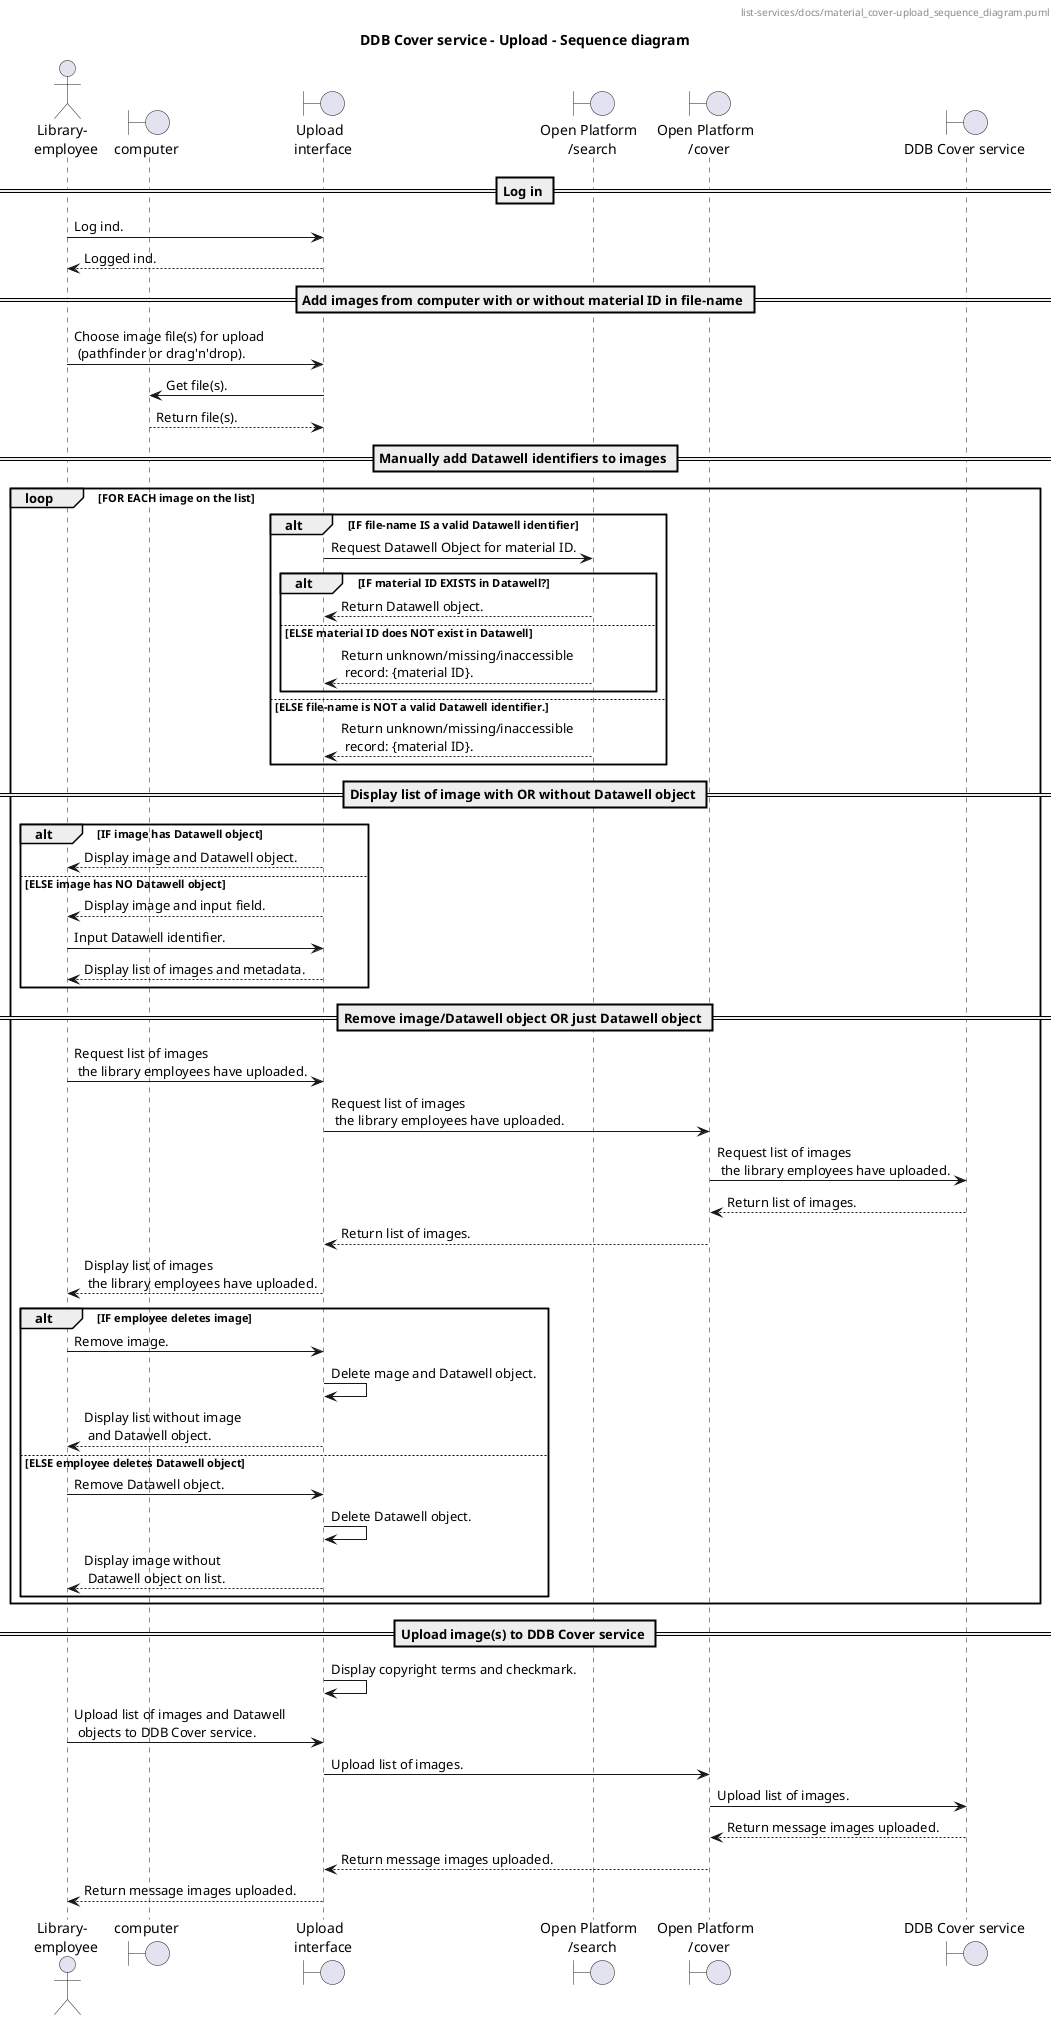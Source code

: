 @startuml
title "DDB Cover service - Upload - Sequence diagram"

header "list-services/docs/material_cover-upload_sequence_diagram.puml"

/'
EBP: Dette diagram er vildt uoverskueligt. Bør brydes op i flere uafhængige diagrammer
'/

actor "Library- \n employee" as employee
boundary "computer"
boundary "Upload \n interface" as upload
boundary "Open Platform \n /search" as OPsearch
boundary "Open Platform \n /cover" as OPcover
boundary "DDB Cover service" as cover

== Log in ==

employee->upload: Log ind.
employee<--upload: Logged ind.

== Add images from computer with or without material ID in file-name ==

employee->upload: Choose image file(s) for upload \n (pathfinder or drag'n'drop).
upload->computer: Get file(s).
computer-->upload: Return file(s).

== Manually add Datawell identifiers to images ==

loop FOR EACH image on the list
    alt IF file-name IS a valid Datawell identifier
        upload->OPsearch: Request Datawell Object for material ID.
            alt IF material ID EXISTS in Datawell?
                OPsearch-->upload: Return Datawell object.
            else ELSE material ID does NOT exist in Datawell
                OPsearch-->upload: Return unknown/missing/inaccessible \n record: {material ID}.
            end
    else ELSE file-name is NOT a valid Datawell identifier.
        OPsearch-->upload: Return unknown/missing/inaccessible \n record: {material ID}.
	end

== Display list of image with OR without Datawell object ==

    alt IF image has Datawell object
      upload-->employee: Display image and Datawell object.
    else ELSE image has NO Datawell object
	    upload-->employee: Display image and input field.
        employee->upload: Input Datawell identifier.
        upload-->employee: Display list of images and metadata.
    end

== Remove image/Datawell object OR just Datawell object ==

    employee->upload: Request list of images \n the library employees have uploaded.
        upload->OPcover:  Request list of images \n the library employees have uploaded.
            OPcover->cover:  Request list of images \n the library employees have uploaded.
            OPcover<--cover:  Return list of images.
        upload<--OPcover:  Return list of images.
    upload-->employee: Display list of images \n the library employees have uploaded.
	alt IF employee deletes image
        employee->upload: Remove image.
        upload->upload: Delete mage and Datawell object.
		upload-->employee: Display list without image \n and Datawell object.
	else ELSE employee deletes Datawell object
        employee->upload: Remove Datawell object.
        upload->upload: Delete Datawell object.
    	upload-->employee: Display image without \n Datawell object on list.                	
	end
end

== Upload image(s) to DDB Cover service ==

upload->upload: Display copyright terms and checkmark.
employee->upload: Upload list of images and Datawell \n objects to DDB Cover service.
    upload->OPcover:  Upload list of images.
        OPcover->cover:  Upload list of images.
        OPcover<--cover:  Return message images uploaded.
    upload<--OPcover:  Return message images uploaded.
upload-->employee: Return message images uploaded.

@enduml
